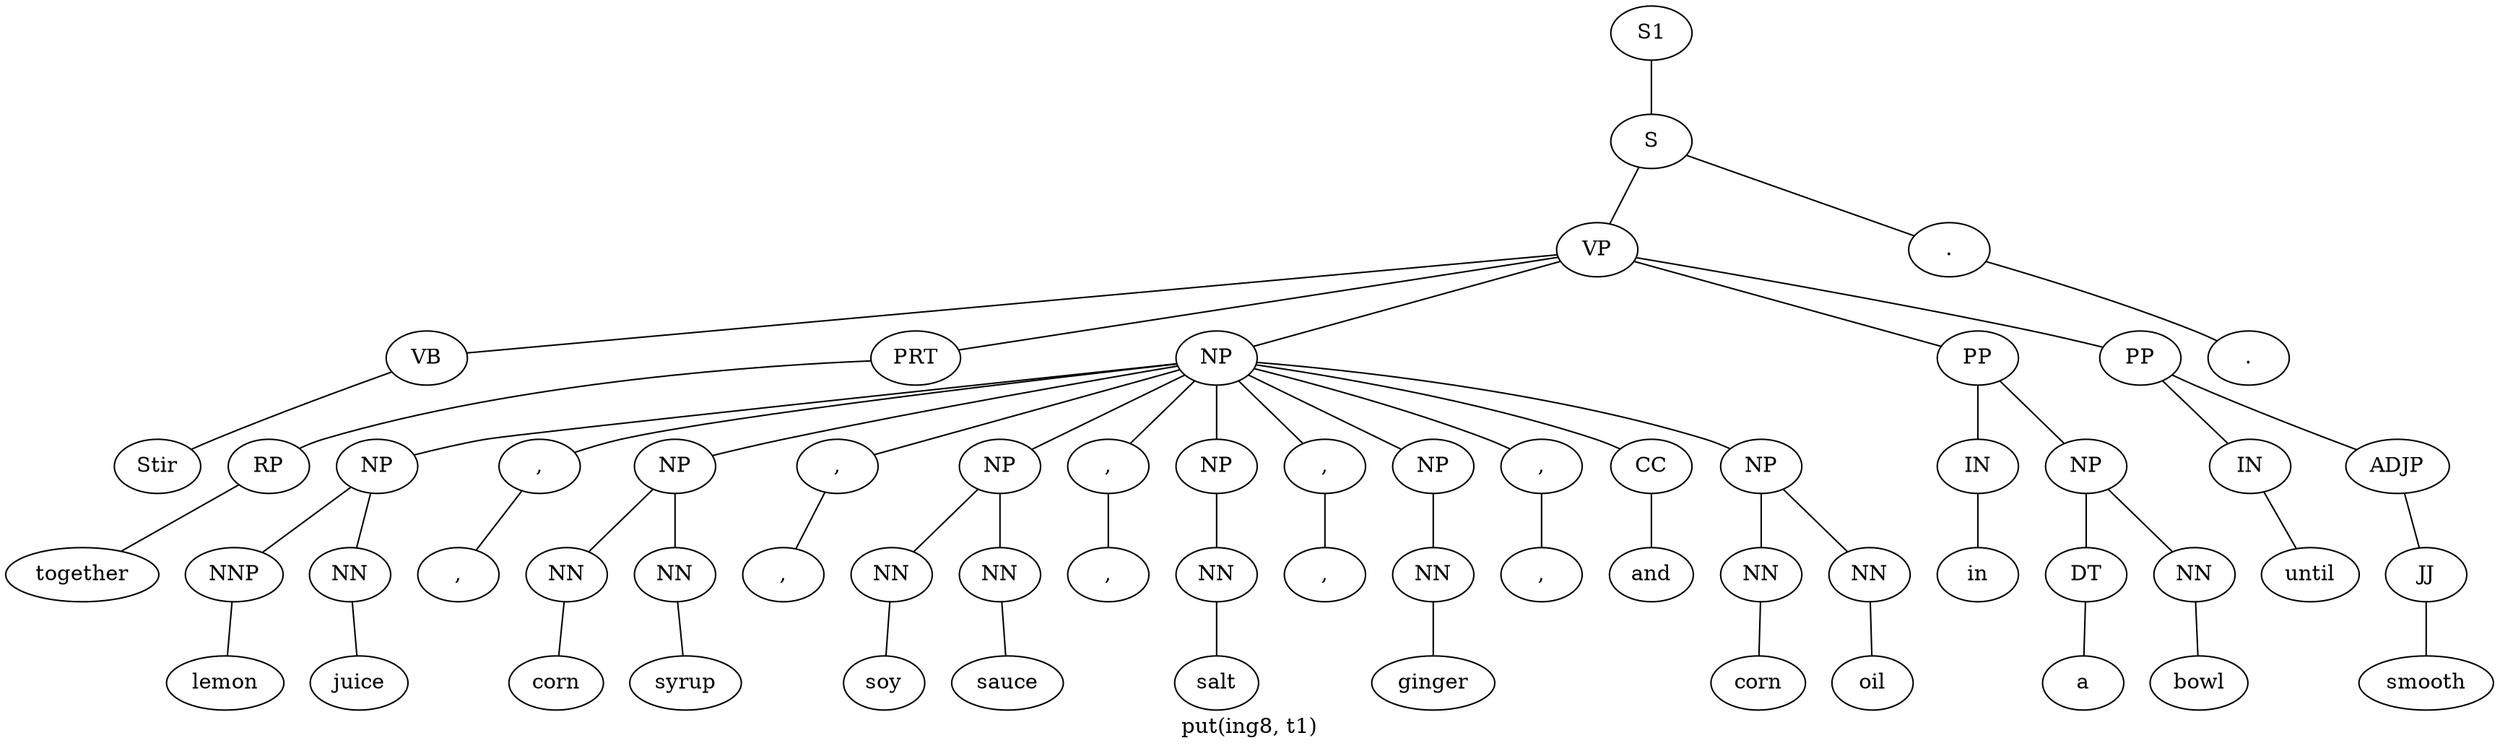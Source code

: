 graph SyntaxGraph {
	label = "put(ing8, t1)";
	Node0 [label="S1"];
	Node1 [label="S"];
	Node2 [label="VP"];
	Node3 [label="VB"];
	Node4 [label="Stir"];
	Node5 [label="PRT"];
	Node6 [label="RP"];
	Node7 [label="together"];
	Node8 [label="NP"];
	Node9 [label="NP"];
	Node10 [label="NNP"];
	Node11 [label="lemon"];
	Node12 [label="NN"];
	Node13 [label="juice"];
	Node14 [label=","];
	Node15 [label=","];
	Node16 [label="NP"];
	Node17 [label="NN"];
	Node18 [label="corn"];
	Node19 [label="NN"];
	Node20 [label="syrup"];
	Node21 [label=","];
	Node22 [label=","];
	Node23 [label="NP"];
	Node24 [label="NN"];
	Node25 [label="soy"];
	Node26 [label="NN"];
	Node27 [label="sauce"];
	Node28 [label=","];
	Node29 [label=","];
	Node30 [label="NP"];
	Node31 [label="NN"];
	Node32 [label="salt"];
	Node33 [label=","];
	Node34 [label=","];
	Node35 [label="NP"];
	Node36 [label="NN"];
	Node37 [label="ginger"];
	Node38 [label=","];
	Node39 [label=","];
	Node40 [label="CC"];
	Node41 [label="and"];
	Node42 [label="NP"];
	Node43 [label="NN"];
	Node44 [label="corn"];
	Node45 [label="NN"];
	Node46 [label="oil"];
	Node47 [label="PP"];
	Node48 [label="IN"];
	Node49 [label="in"];
	Node50 [label="NP"];
	Node51 [label="DT"];
	Node52 [label="a"];
	Node53 [label="NN"];
	Node54 [label="bowl"];
	Node55 [label="PP"];
	Node56 [label="IN"];
	Node57 [label="until"];
	Node58 [label="ADJP"];
	Node59 [label="JJ"];
	Node60 [label="smooth"];
	Node61 [label="."];
	Node62 [label="."];

	Node0 -- Node1;
	Node1 -- Node2;
	Node1 -- Node61;
	Node2 -- Node3;
	Node2 -- Node5;
	Node2 -- Node8;
	Node2 -- Node47;
	Node2 -- Node55;
	Node3 -- Node4;
	Node5 -- Node6;
	Node6 -- Node7;
	Node8 -- Node9;
	Node8 -- Node14;
	Node8 -- Node16;
	Node8 -- Node21;
	Node8 -- Node23;
	Node8 -- Node28;
	Node8 -- Node30;
	Node8 -- Node33;
	Node8 -- Node35;
	Node8 -- Node38;
	Node8 -- Node40;
	Node8 -- Node42;
	Node9 -- Node10;
	Node9 -- Node12;
	Node10 -- Node11;
	Node12 -- Node13;
	Node14 -- Node15;
	Node16 -- Node17;
	Node16 -- Node19;
	Node17 -- Node18;
	Node19 -- Node20;
	Node21 -- Node22;
	Node23 -- Node24;
	Node23 -- Node26;
	Node24 -- Node25;
	Node26 -- Node27;
	Node28 -- Node29;
	Node30 -- Node31;
	Node31 -- Node32;
	Node33 -- Node34;
	Node35 -- Node36;
	Node36 -- Node37;
	Node38 -- Node39;
	Node40 -- Node41;
	Node42 -- Node43;
	Node42 -- Node45;
	Node43 -- Node44;
	Node45 -- Node46;
	Node47 -- Node48;
	Node47 -- Node50;
	Node48 -- Node49;
	Node50 -- Node51;
	Node50 -- Node53;
	Node51 -- Node52;
	Node53 -- Node54;
	Node55 -- Node56;
	Node55 -- Node58;
	Node56 -- Node57;
	Node58 -- Node59;
	Node59 -- Node60;
	Node61 -- Node62;
}